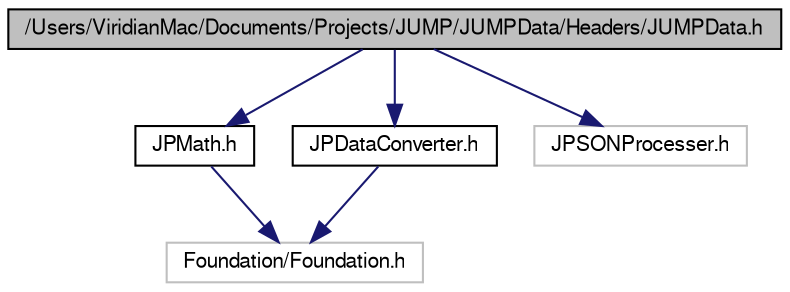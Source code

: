digraph G
{
  edge [fontname="FreeSans",fontsize="10",labelfontname="FreeSans",labelfontsize="10"];
  node [fontname="FreeSans",fontsize="10",shape=record];
  Node1 [label="/Users/ViridianMac/Documents/Projects/JUMP/JUMPData/Headers/JUMPData.h",height=0.2,width=0.4,color="black", fillcolor="grey75", style="filled" fontcolor="black"];
  Node1 -> Node2 [color="midnightblue",fontsize="10",style="solid",fontname="FreeSans"];
  Node2 [label="JPMath.h",height=0.2,width=0.4,color="black", fillcolor="white", style="filled",URL="$_j_p_math_8h_source.html"];
  Node2 -> Node3 [color="midnightblue",fontsize="10",style="solid",fontname="FreeSans"];
  Node3 [label="Foundation/Foundation.h",height=0.2,width=0.4,color="grey75", fillcolor="white", style="filled"];
  Node1 -> Node4 [color="midnightblue",fontsize="10",style="solid",fontname="FreeSans"];
  Node4 [label="JPDataConverter.h",height=0.2,width=0.4,color="black", fillcolor="white", style="filled",URL="$_j_p_data_converter_8h_source.html"];
  Node4 -> Node3 [color="midnightblue",fontsize="10",style="solid",fontname="FreeSans"];
  Node1 -> Node5 [color="midnightblue",fontsize="10",style="solid",fontname="FreeSans"];
  Node5 [label="JPSONProcesser.h",height=0.2,width=0.4,color="grey75", fillcolor="white", style="filled"];
}
